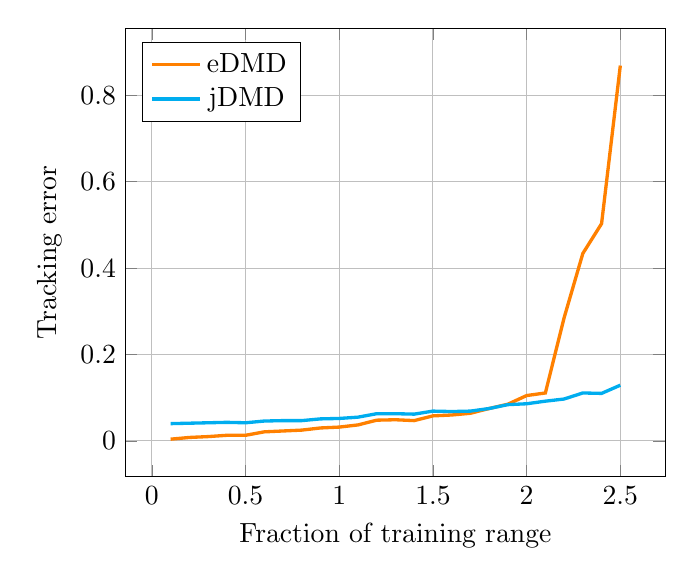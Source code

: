 % Recommended preamble:
\begin{tikzpicture}
\begin{axis}[xmajorgrids, ymajorgrids, xlabel={Fraction of training range}, ylabel={Tracking error}, legend pos={north west}]
    \addplot+[no marks, very thick, color={orange}]
        coordinates {
            (0.1,0.004)
            (0.2,0.008)
            (0.3,0.01)
            (0.4,0.013)
            (0.5,0.013)
            (0.6,0.021)
            (0.7,0.023)
            (0.8,0.025)
            (0.9,0.03)
            (1.0,0.032)
            (1.1,0.037)
            (1.2,0.048)
            (1.3,0.049)
            (1.4,0.047)
            (1.5,0.058)
            (1.6,0.06)
            (1.7,0.064)
            (1.8,0.075)
            (1.9,0.085)
            (2.0,0.105)
            (2.1,0.111)
            (2.2,0.285)
            (2.3,0.434)
            (2.4,0.503)
            (2.5,0.869)
        }
        ;
    \addplot+[no marks, very thick, color={cyan}]
        coordinates {
            (0.1,0.04)
            (0.2,0.041)
            (0.3,0.042)
            (0.4,0.043)
            (0.5,0.042)
            (0.6,0.046)
            (0.7,0.047)
            (0.8,0.047)
            (0.9,0.051)
            (1.0,0.052)
            (1.1,0.055)
            (1.2,0.063)
            (1.3,0.063)
            (1.4,0.062)
            (1.5,0.069)
            (1.6,0.068)
            (1.7,0.069)
            (1.8,0.075)
            (1.9,0.084)
            (2.0,0.086)
            (2.1,0.092)
            (2.2,0.097)
            (2.3,0.111)
            (2.4,0.11)
            (2.5,0.129)
        }
        ;
    \legend{{eDMD},{jDMD}}
\end{axis}
\end{tikzpicture}

